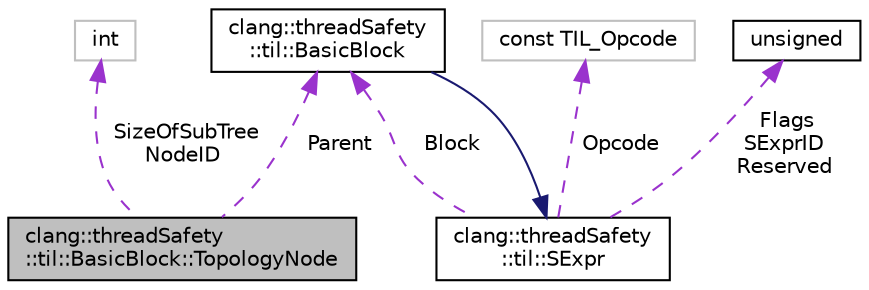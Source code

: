 digraph "clang::threadSafety::til::BasicBlock::TopologyNode"
{
 // LATEX_PDF_SIZE
  bgcolor="transparent";
  edge [fontname="Helvetica",fontsize="10",labelfontname="Helvetica",labelfontsize="10"];
  node [fontname="Helvetica",fontsize="10",shape=record];
  Node1 [label="clang::threadSafety\l::til::BasicBlock::TopologyNode",height=0.2,width=0.4,color="black", fillcolor="grey75", style="filled", fontcolor="black",tooltip=" "];
  Node2 -> Node1 [dir="back",color="darkorchid3",fontsize="10",style="dashed",label=" SizeOfSubTree\nNodeID" ,fontname="Helvetica"];
  Node2 [label="int",height=0.2,width=0.4,color="grey75",tooltip=" "];
  Node3 -> Node1 [dir="back",color="darkorchid3",fontsize="10",style="dashed",label=" Parent" ,fontname="Helvetica"];
  Node3 [label="clang::threadSafety\l::til::BasicBlock",height=0.2,width=0.4,color="black",URL="$classclang_1_1threadSafety_1_1til_1_1BasicBlock.html",tooltip="A basic block is part of an SCFG."];
  Node4 -> Node3 [dir="back",color="midnightblue",fontsize="10",style="solid",fontname="Helvetica"];
  Node4 [label="clang::threadSafety\l::til::SExpr",height=0.2,width=0.4,color="black",URL="$classclang_1_1threadSafety_1_1til_1_1SExpr.html",tooltip="Base class for AST nodes in the typed intermediate language."];
  Node5 -> Node4 [dir="back",color="darkorchid3",fontsize="10",style="dashed",label=" Opcode" ,fontname="Helvetica"];
  Node5 [label="const TIL_Opcode",height=0.2,width=0.4,color="grey75",tooltip=" "];
  Node3 -> Node4 [dir="back",color="darkorchid3",fontsize="10",style="dashed",label=" Block" ,fontname="Helvetica"];
  Node6 -> Node4 [dir="back",color="darkorchid3",fontsize="10",style="dashed",label=" Flags\nSExprID\nReserved" ,fontname="Helvetica"];
  Node6 [label="unsigned",height=0.2,width=0.4,color="black",URL="$classunsigned.html",tooltip=" "];
}
